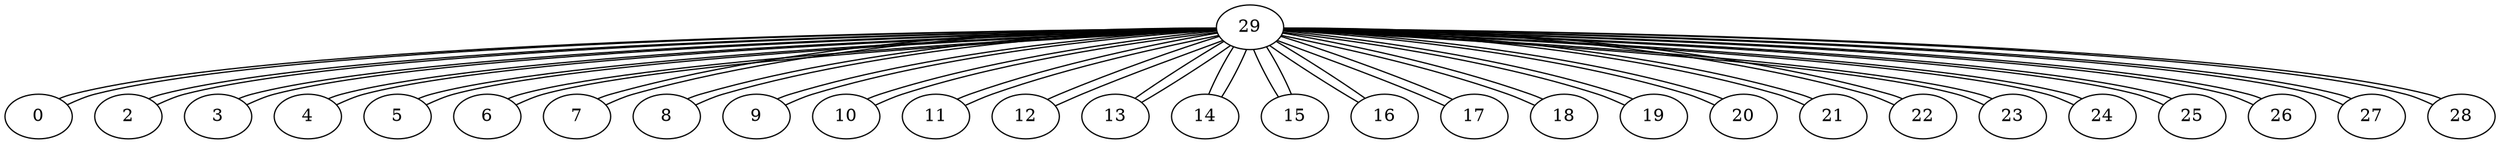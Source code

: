 graph {
	29 [label=29]
	29 -- 0
	29 -- 2
	29 -- 3
	29 -- 4
	29 -- 5
	29 -- 6
	29 -- 7
	29 -- 8
	29 -- 9
	29 -- 10
	29 -- 11
	29 -- 12
	29 -- 13
	29 -- 14
	29 -- 15
	29 -- 16
	29 -- 17
	29 -- 18
	29 -- 19
	29 -- 20
	29 -- 21
	29 -- 22
	29 -- 23
	29 -- 24
	29 -- 25
	29 -- 26
	29 -- 27
	29 -- 28
	0 [label=0]
	0 -- 29
	2 [label=2]
	2 -- 29
	3 [label=3]
	3 -- 29
	4 [label=4]
	4 -- 29
	5 [label=5]
	5 -- 29
	6 [label=6]
	6 -- 29
	7 [label=7]
	7 -- 29
	8 [label=8]
	8 -- 29
	9 [label=9]
	9 -- 29
	10 [label=10]
	10 -- 29
	11 [label=11]
	11 -- 29
	12 [label=12]
	12 -- 29
	13 [label=13]
	13 -- 29
	14 [label=14]
	14 -- 29
	15 [label=15]
	15 -- 29
	16 [label=16]
	16 -- 29
	17 [label=17]
	17 -- 29
	18 [label=18]
	18 -- 29
	19 [label=19]
	19 -- 29
	20 [label=20]
	20 -- 29
	21 [label=21]
	21 -- 29
	22 [label=22]
	22 -- 29
	23 [label=23]
	23 -- 29
	24 [label=24]
	24 -- 29
	25 [label=25]
	25 -- 29
	26 [label=26]
	26 -- 29
	27 [label=27]
	27 -- 29
	28 [label=28]
	28 -- 29
}
